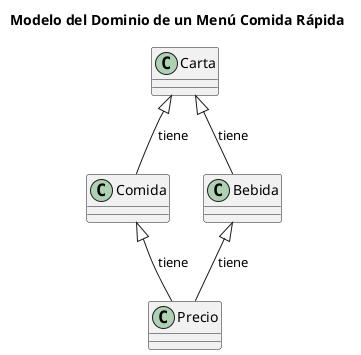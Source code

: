 @startuml

title Modelo del Dominio de un Menú Comida Rápida


class Carta {
    
}

class Comida {
    
}


class Bebida {
    
}


class Precio {
    
}

Carta <|-- Comida : tiene
Carta <|-- Bebida : tiene

Comida <|-- Precio : tiene
Bebida <|-- Precio : tiene


@enduml